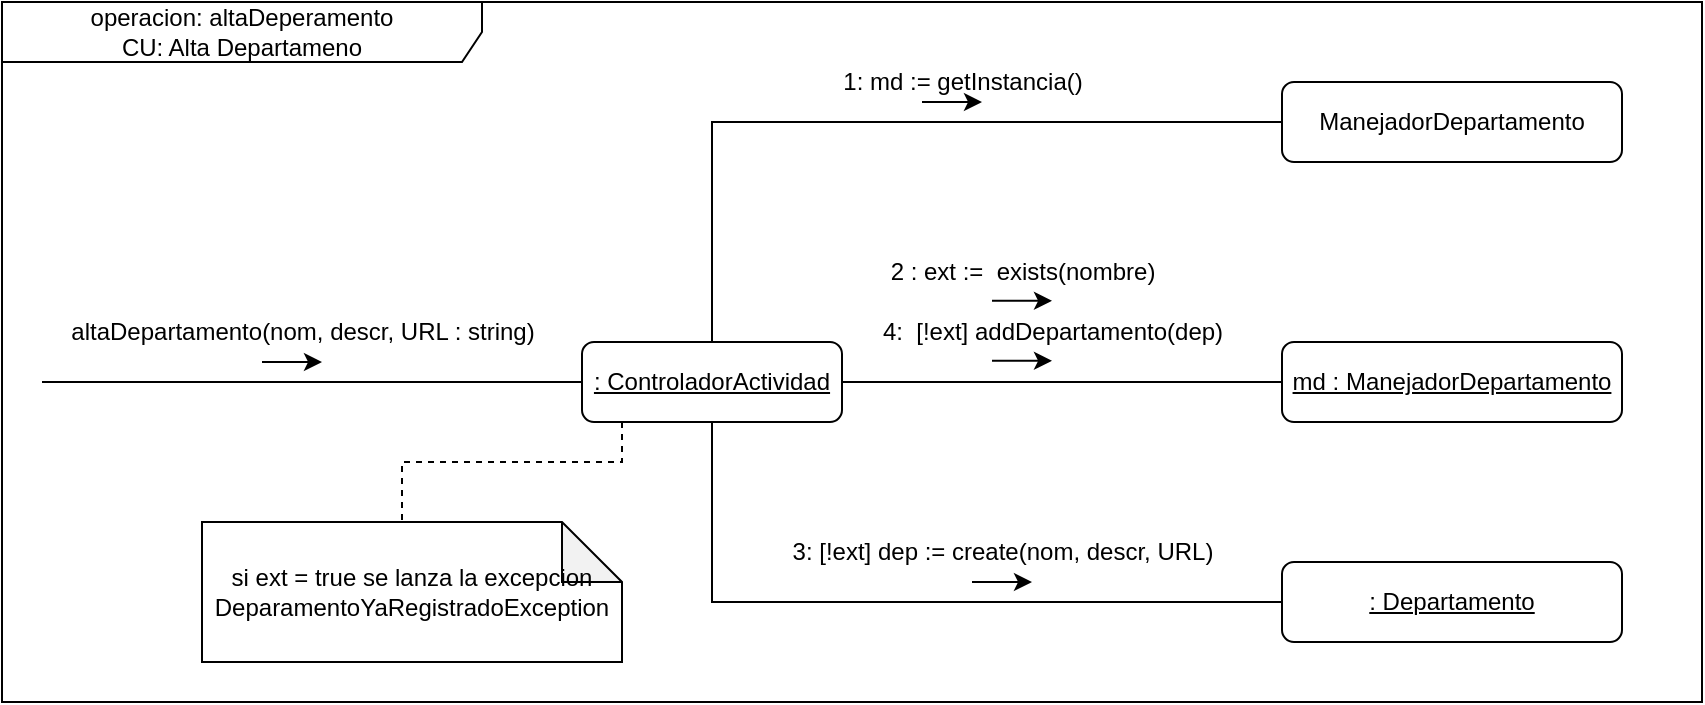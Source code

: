 <mxfile version="20.2.3" type="device"><diagram id="c-B5ZOVpr2nAaF0YUmjr" name="Página-1"><mxGraphModel dx="2012" dy="714" grid="1" gridSize="10" guides="1" tooltips="1" connect="1" arrows="1" fold="1" page="1" pageScale="1" pageWidth="827" pageHeight="1169" math="0" shadow="0"><root><mxCell id="0"/><mxCell id="1" parent="0"/><mxCell id="Q990AK9xBYl_vJA71o4x-22" value="operacion: altaDeperamento&lt;br&gt;CU: Alta Departameno" style="shape=umlFrame;whiteSpace=wrap;html=1;width=240;height=30;" vertex="1" parent="1"><mxGeometry x="-80" y="70" width="850" height="350" as="geometry"/></mxCell><mxCell id="Q990AK9xBYl_vJA71o4x-2" style="edgeStyle=orthogonalEdgeStyle;rounded=0;orthogonalLoop=1;jettySize=auto;html=1;endArrow=none;endFill=0;" edge="1" parent="1" source="Q990AK9xBYl_vJA71o4x-1"><mxGeometry relative="1" as="geometry"><mxPoint x="-60" y="260" as="targetPoint"/></mxGeometry></mxCell><mxCell id="Q990AK9xBYl_vJA71o4x-7" style="edgeStyle=orthogonalEdgeStyle;rounded=0;orthogonalLoop=1;jettySize=auto;html=1;entryX=0;entryY=0.5;entryDx=0;entryDy=0;endArrow=none;endFill=0;exitX=0.5;exitY=0;exitDx=0;exitDy=0;" edge="1" parent="1" source="Q990AK9xBYl_vJA71o4x-1" target="Q990AK9xBYl_vJA71o4x-5"><mxGeometry relative="1" as="geometry"/></mxCell><mxCell id="Q990AK9xBYl_vJA71o4x-10" style="edgeStyle=orthogonalEdgeStyle;rounded=0;orthogonalLoop=1;jettySize=auto;html=1;entryX=0;entryY=0.5;entryDx=0;entryDy=0;endArrow=none;endFill=0;exitX=0.5;exitY=1;exitDx=0;exitDy=0;" edge="1" parent="1" source="Q990AK9xBYl_vJA71o4x-1" target="Q990AK9xBYl_vJA71o4x-9"><mxGeometry relative="1" as="geometry"/></mxCell><mxCell id="Q990AK9xBYl_vJA71o4x-11" style="edgeStyle=orthogonalEdgeStyle;rounded=0;orthogonalLoop=1;jettySize=auto;html=1;entryX=0;entryY=0.5;entryDx=0;entryDy=0;endArrow=none;endFill=0;" edge="1" parent="1" source="Q990AK9xBYl_vJA71o4x-1" target="Q990AK9xBYl_vJA71o4x-6"><mxGeometry relative="1" as="geometry"/></mxCell><mxCell id="Q990AK9xBYl_vJA71o4x-21" style="edgeStyle=orthogonalEdgeStyle;rounded=0;orthogonalLoop=1;jettySize=auto;html=1;entryX=0;entryY=0;entryDx=90;entryDy=0;entryPerimeter=0;endArrow=none;endFill=0;dashed=1;" edge="1" parent="1" source="Q990AK9xBYl_vJA71o4x-1" target="Q990AK9xBYl_vJA71o4x-20"><mxGeometry relative="1" as="geometry"><Array as="points"><mxPoint x="230" y="300"/><mxPoint x="120" y="300"/><mxPoint x="120" y="330"/></Array></mxGeometry></mxCell><mxCell id="Q990AK9xBYl_vJA71o4x-1" value="&lt;u&gt;: ControladorActividad&lt;/u&gt;" style="rounded=1;whiteSpace=wrap;html=1;" vertex="1" parent="1"><mxGeometry x="210" y="240" width="130" height="40" as="geometry"/></mxCell><mxCell id="Q990AK9xBYl_vJA71o4x-3" value="altaDepartamento(nom, descr, URL : string)" style="text;html=1;align=center;verticalAlign=middle;resizable=0;points=[];autosize=1;strokeColor=none;fillColor=none;" vertex="1" parent="1"><mxGeometry x="-60" y="220" width="260" height="30" as="geometry"/></mxCell><mxCell id="Q990AK9xBYl_vJA71o4x-4" value="" style="endArrow=classic;html=1;rounded=0;" edge="1" parent="1"><mxGeometry width="50" height="50" relative="1" as="geometry"><mxPoint x="50" y="250" as="sourcePoint"/><mxPoint x="80" y="250" as="targetPoint"/></mxGeometry></mxCell><mxCell id="Q990AK9xBYl_vJA71o4x-5" value="ManejadorDepartamento" style="rounded=1;whiteSpace=wrap;html=1;" vertex="1" parent="1"><mxGeometry x="560" y="110" width="170" height="40" as="geometry"/></mxCell><mxCell id="Q990AK9xBYl_vJA71o4x-6" value="&lt;u&gt;md : ManejadorDepartamento&lt;/u&gt;" style="rounded=1;whiteSpace=wrap;html=1;" vertex="1" parent="1"><mxGeometry x="560" y="240" width="170" height="40" as="geometry"/></mxCell><mxCell id="Q990AK9xBYl_vJA71o4x-8" value="1: md := getInstancia()" style="text;html=1;align=center;verticalAlign=middle;resizable=0;points=[];autosize=1;strokeColor=none;fillColor=none;" vertex="1" parent="1"><mxGeometry x="330" y="95" width="140" height="30" as="geometry"/></mxCell><mxCell id="Q990AK9xBYl_vJA71o4x-9" value="&lt;u&gt;: Departamento&lt;/u&gt;" style="rounded=1;whiteSpace=wrap;html=1;" vertex="1" parent="1"><mxGeometry x="560" y="350" width="170" height="40" as="geometry"/></mxCell><mxCell id="Q990AK9xBYl_vJA71o4x-12" value="2 : ext :=&amp;nbsp; exists(nombre)" style="text;html=1;align=center;verticalAlign=middle;resizable=0;points=[];autosize=1;strokeColor=none;fillColor=none;" vertex="1" parent="1"><mxGeometry x="350" y="190" width="160" height="30" as="geometry"/></mxCell><mxCell id="Q990AK9xBYl_vJA71o4x-13" value="4:&amp;nbsp; [!ext] addDepartamento(dep)" style="text;html=1;align=center;verticalAlign=middle;resizable=0;points=[];autosize=1;strokeColor=none;fillColor=none;" vertex="1" parent="1"><mxGeometry x="350" y="220" width="190" height="30" as="geometry"/></mxCell><mxCell id="Q990AK9xBYl_vJA71o4x-14" value="3: [!ext] dep := create(nom, descr, URL)" style="text;html=1;align=center;verticalAlign=middle;resizable=0;points=[];autosize=1;strokeColor=none;fillColor=none;" vertex="1" parent="1"><mxGeometry x="305" y="330" width="230" height="30" as="geometry"/></mxCell><mxCell id="Q990AK9xBYl_vJA71o4x-16" value="" style="endArrow=classic;html=1;rounded=0;" edge="1" parent="1"><mxGeometry width="50" height="50" relative="1" as="geometry"><mxPoint x="380" y="120" as="sourcePoint"/><mxPoint x="410" y="120" as="targetPoint"/></mxGeometry></mxCell><mxCell id="Q990AK9xBYl_vJA71o4x-17" value="" style="endArrow=classic;html=1;rounded=0;" edge="1" parent="1"><mxGeometry width="50" height="50" relative="1" as="geometry"><mxPoint x="415" y="219.43" as="sourcePoint"/><mxPoint x="445" y="219.43" as="targetPoint"/></mxGeometry></mxCell><mxCell id="Q990AK9xBYl_vJA71o4x-18" value="" style="endArrow=classic;html=1;rounded=0;" edge="1" parent="1"><mxGeometry width="50" height="50" relative="1" as="geometry"><mxPoint x="415" y="249.43" as="sourcePoint"/><mxPoint x="445" y="249.43" as="targetPoint"/></mxGeometry></mxCell><mxCell id="Q990AK9xBYl_vJA71o4x-19" value="" style="endArrow=classic;html=1;rounded=0;" edge="1" parent="1"><mxGeometry width="50" height="50" relative="1" as="geometry"><mxPoint x="405" y="360" as="sourcePoint"/><mxPoint x="435" y="360" as="targetPoint"/></mxGeometry></mxCell><mxCell id="Q990AK9xBYl_vJA71o4x-20" value="si ext = true se lanza la excepcion DeparamentoYaRegistradoException" style="shape=note;whiteSpace=wrap;html=1;backgroundOutline=1;darkOpacity=0.05;" vertex="1" parent="1"><mxGeometry x="20" y="330" width="210" height="70" as="geometry"/></mxCell></root></mxGraphModel></diagram></mxfile>